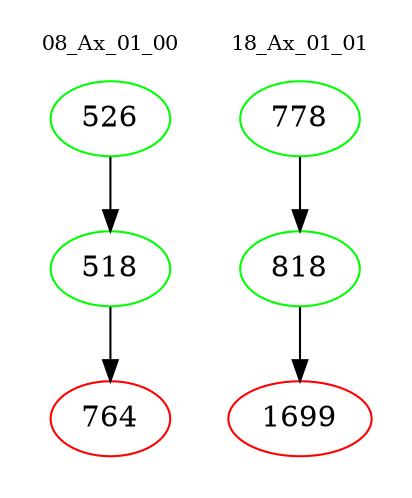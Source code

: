 digraph{
subgraph cluster_0 {
color = white
label = "08_Ax_01_00";
fontsize=10;
T0_526 [label="526", color="green"]
T0_526 -> T0_518 [color="black"]
T0_518 [label="518", color="green"]
T0_518 -> T0_764 [color="black"]
T0_764 [label="764", color="red"]
}
subgraph cluster_1 {
color = white
label = "18_Ax_01_01";
fontsize=10;
T1_778 [label="778", color="green"]
T1_778 -> T1_818 [color="black"]
T1_818 [label="818", color="green"]
T1_818 -> T1_1699 [color="black"]
T1_1699 [label="1699", color="red"]
}
}
